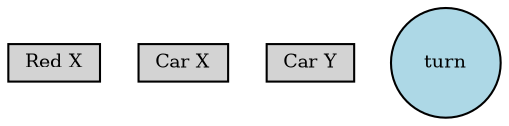 digraph {
	node [fontsize=9 height=0.2 shape=circle width=0.2]
	"Red X" [fillcolor=lightgray shape=box style=filled]
	"Car X" [fillcolor=lightgray shape=box style=filled]
	"Car Y" [fillcolor=lightgray shape=box style=filled]
	turn [fillcolor=lightblue style=filled]
}

